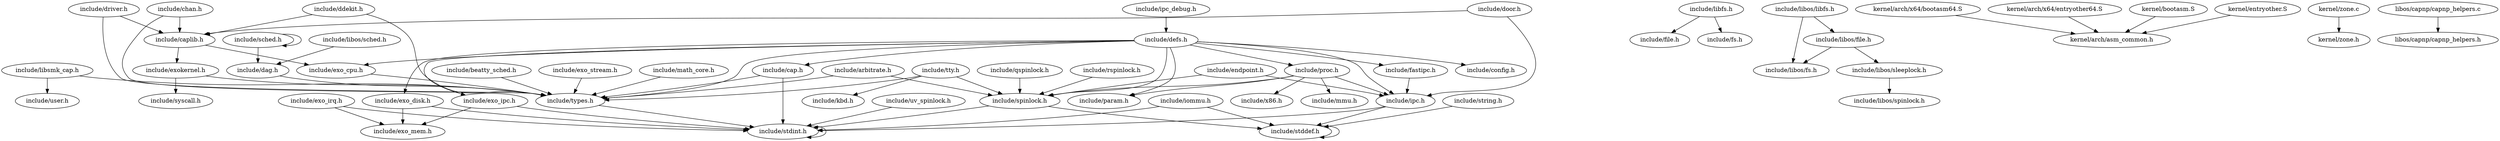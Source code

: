 digraph headers {
    "include/arbitrate.h" -> "include/spinlock.h";
    "include/arbitrate.h" -> "include/types.h";
    "include/beatty_sched.h" -> "include/types.h";
    "include/cap.h" -> "include/stdint.h";
    "include/cap.h" -> "include/types.h";
    "include/caplib.h" -> "include/exo_cpu.h";
    "include/caplib.h" -> "include/exokernel.h";
    "include/chan.h" -> "include/caplib.h";
    "include/chan.h" -> "include/types.h";
    "include/dag.h" -> "include/types.h";
    "include/ddekit.h" -> "include/caplib.h";
    "include/ddekit.h" -> "include/types.h";
    "include/defs.h" -> "include/cap.h";
    "include/defs.h" -> "include/config.h";
    "include/defs.h" -> "include/exo_cpu.h";
    "include/defs.h" -> "include/exo_disk.h";
    "include/defs.h" -> "include/exo_ipc.h";
    "include/defs.h" -> "include/fastipc.h";
    "include/defs.h" -> "include/ipc.h";
    "include/defs.h" -> "include/param.h";
    "include/defs.h" -> "include/proc.h";
    "include/defs.h" -> "include/spinlock.h";
    "include/defs.h" -> "include/types.h";
    "include/door.h" -> "include/caplib.h";
    "include/door.h" -> "include/ipc.h";
    "include/driver.h" -> "include/caplib.h";
    "include/driver.h" -> "include/types.h";
    "include/endpoint.h" -> "include/ipc.h";
    "include/endpoint.h" -> "include/spinlock.h";
    "include/exo_cpu.h" -> "include/types.h";
    "include/exo_disk.h" -> "include/exo_mem.h";
    "include/exo_disk.h" -> "include/stdint.h";
    "include/exo_ipc.h" -> "include/exo_mem.h";
    "include/exo_ipc.h" -> "include/stdint.h";
    "include/exo_irq.h" -> "include/exo_mem.h";
    "include/exo_irq.h" -> "include/stdint.h";
    "include/exo_stream.h" -> "include/types.h";
    "include/exokernel.h" -> "include/syscall.h";
    "include/exokernel.h" -> "include/types.h";
    "include/fastipc.h" -> "include/ipc.h";
    "include/iommu.h" -> "include/stddef.h";
    "include/iommu.h" -> "include/stdint.h";
    "include/ipc.h" -> "include/stddef.h";
    "include/ipc.h" -> "include/stdint.h";
    "include/ipc_debug.h" -> "include/defs.h";
    "include/libfs.h" -> "include/file.h";
    "include/libfs.h" -> "include/fs.h";
    "include/libos/file.h" -> "include/libos/fs.h";
    "include/libos/file.h" -> "include/libos/sleeplock.h";
    "include/libos/libfs.h" -> "include/libos/file.h";
    "include/libos/libfs.h" -> "include/libos/fs.h";
    "include/libos/sched.h" -> "include/dag.h";
    "include/libos/sleeplock.h" -> "include/libos/spinlock.h";
    "include/libsmk_cap.h" -> "include/types.h";
    "include/libsmk_cap.h" -> "include/user.h";
    "include/math_core.h" -> "include/types.h";
    "include/proc.h" -> "include/ipc.h";
    "include/proc.h" -> "include/mmu.h";
    "include/proc.h" -> "include/param.h";
    "include/proc.h" -> "include/spinlock.h";
    "include/proc.h" -> "include/x86.h";
    "include/qspinlock.h" -> "include/spinlock.h";
    "include/rspinlock.h" -> "include/spinlock.h";
    "include/sched.h" -> "include/dag.h";
    "include/sched.h" -> "include/sched.h";
    "include/spinlock.h" -> "include/stddef.h";
    "include/spinlock.h" -> "include/stdint.h";
    "include/stddef.h" -> "include/stddef.h";
    "include/stdint.h" -> "include/stdint.h";
    "include/string.h" -> "include/stddef.h";
    "include/tty.h" -> "include/kbd.h";
    "include/tty.h" -> "include/spinlock.h";
    "include/tty.h" -> "include/types.h";
    "include/types.h" -> "include/stdint.h";
    "include/uv_spinlock.h" -> "include/stdint.h";
    "kernel/arch/x64/bootasm64.S" -> "kernel/arch/asm_common.h";
    "kernel/arch/x64/entryother64.S" -> "kernel/arch/asm_common.h";
    "kernel/bootasm.S" -> "kernel/arch/asm_common.h";
    "kernel/entryother.S" -> "kernel/arch/asm_common.h";
    "kernel/zone.c" -> "kernel/zone.h";
    "libos/capnp/capnp_helpers.c" -> "libos/capnp/capnp_helpers.h";
}
